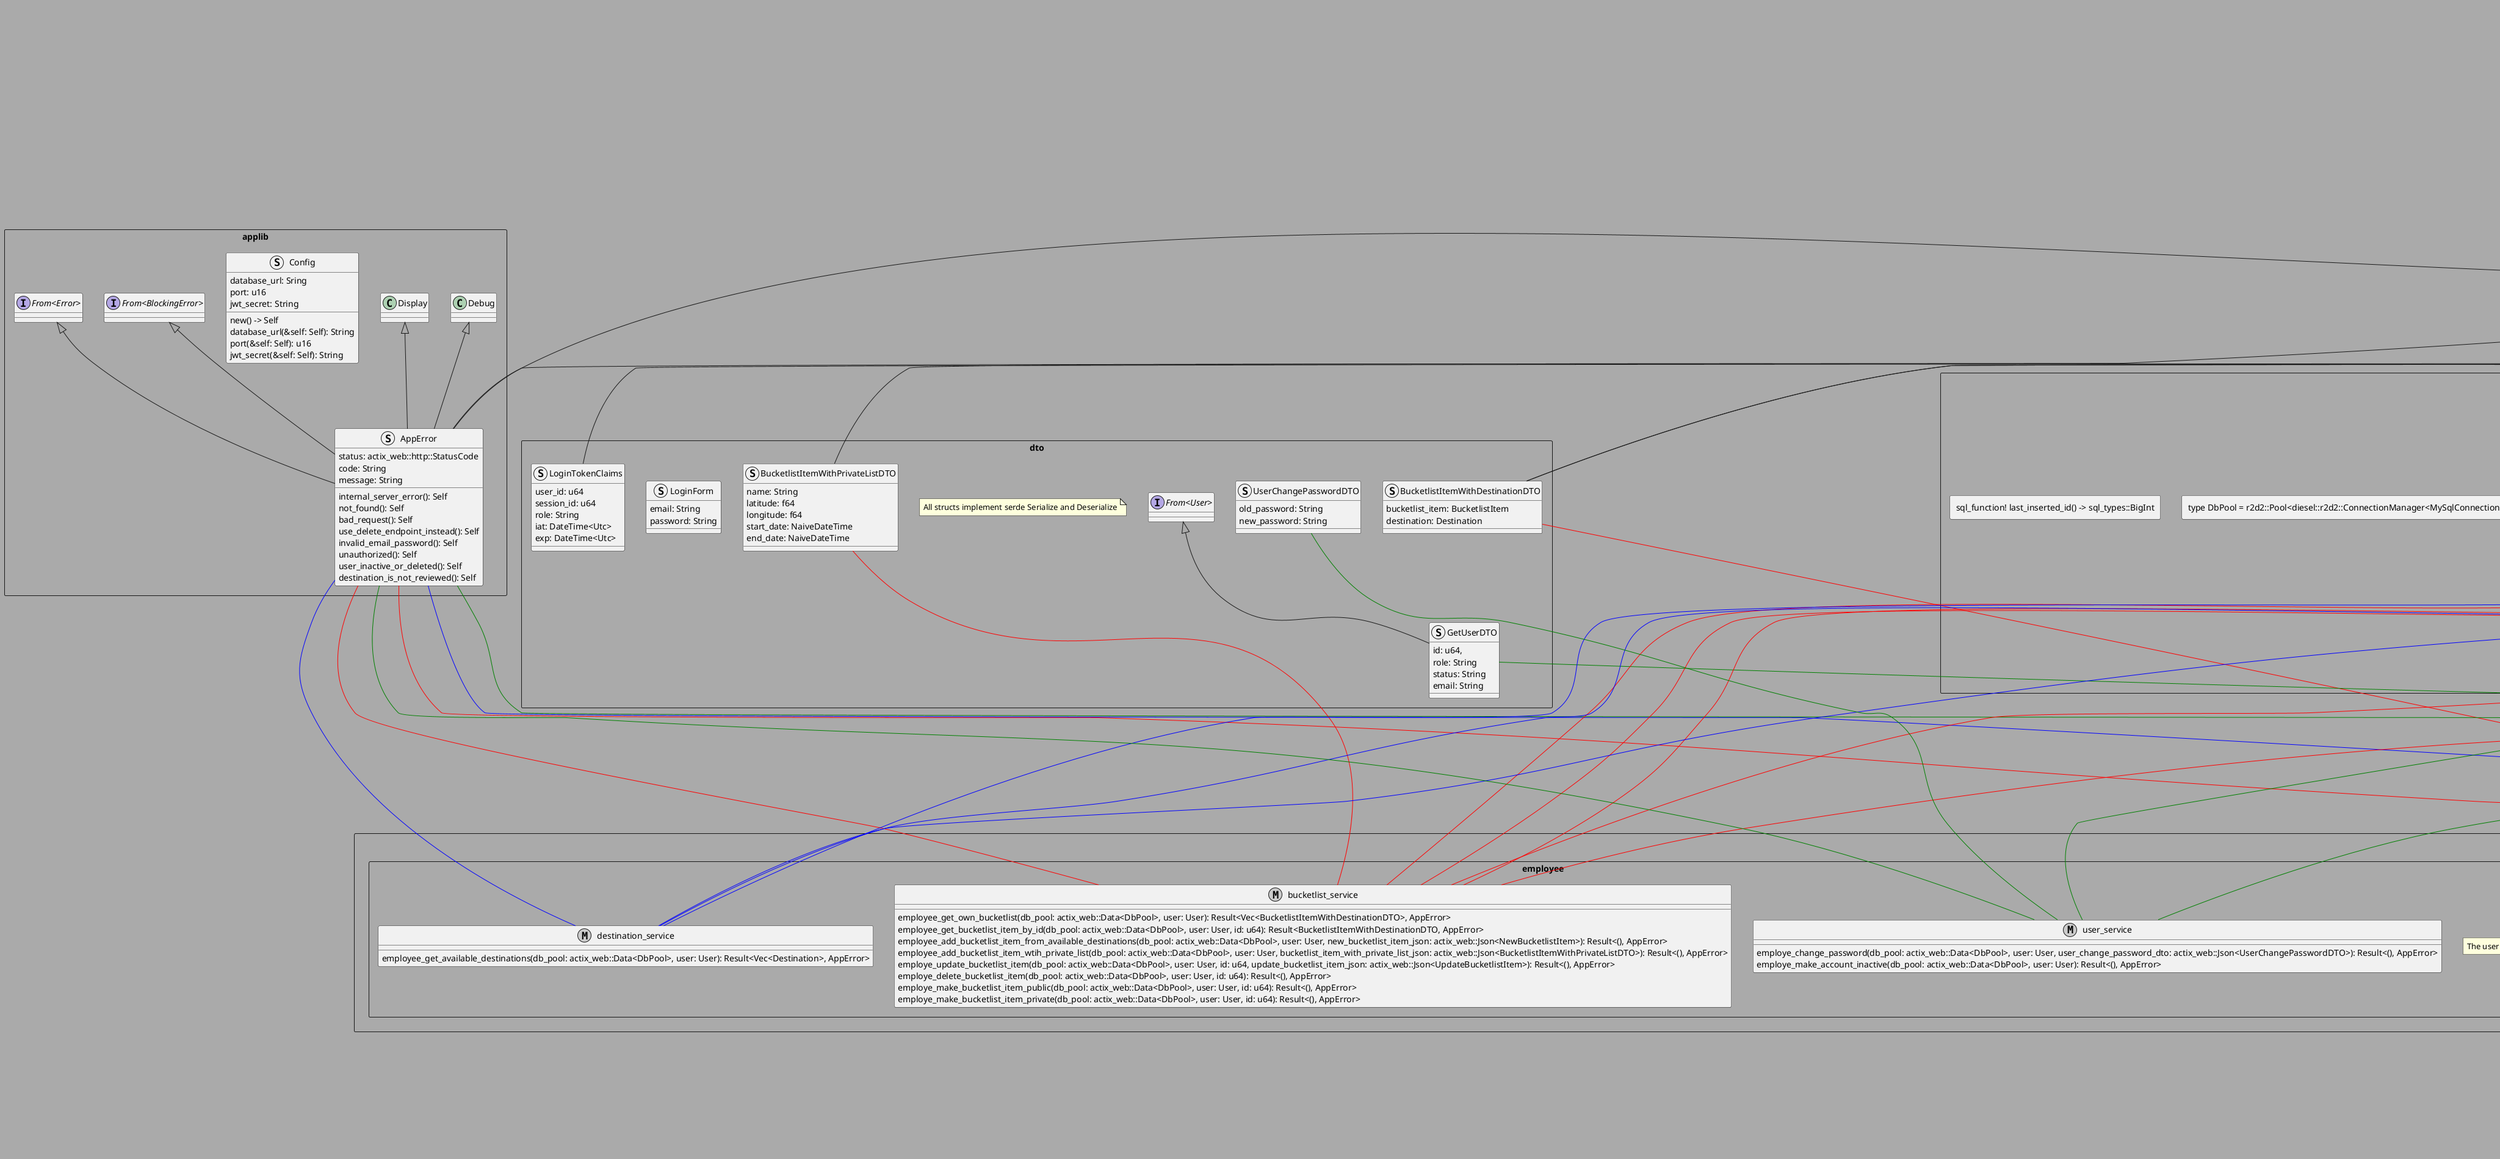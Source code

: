 @startuml
skinparam backgroundColor #AAAAAA

rectangle "dependencies" {
  interface "Eq"
  interface "PartialEq"

  rectangle "jsonwebtoken" {
  }

  rectangle "serde" {
    interface "Serialize"
    interface "Deserialize"
  }

  rectangle "actix_web" {
    interface "FromRequest"
    rectangle "error" {
      struct BlockingError
      interface "ResponseError"
    }
  }

  rectangle "diesel" {
    rectangle "result" {
      struct "Error"
    }
    interface "Selectable"
    interface "Identifiable"
    interface "Queryable"
    interface "Insertable"
    interface "AsChangeset"
  }

  rectangle "chrono" {
    struct "NaiveDateTime"
    struct "DateTime<Utc>"
  }
  
  rectangle "bcrypt" {

  }

}

rectangle "applib" {
  interface "From<BlockingError>"
  interface "From<Error>"
  
  struct "Config" {
    database_url: Sring
    port: u16
    jwt_secret: String
    new() -> Self
    database_url(&self: Self): String
    port(&self: Self): u16
    jwt_secret(&self: Self): String
  }

  struct "AppError" {
    status: actix_web::http::StatusCode
    code: String
    message: String
    internal_server_error(): Self
    not_found(): Self
    bad_request(): Self
    use_delete_endpoint_instead(): Self
    invalid_email_password(): Self
    unauthorized(): Self
    user_inactive_or_deleted(): Self
    destination_is_not_reviewed(): Self
  }
  Serialize <|-- AppError
  Debug <|-- AppError
  Display <|-- AppError
  "From<BlockingError>" <|-- AppError
  "ResponseError" <|-- AppError
  "From<Error>" <|-- AppError
}

rectangle "db" {
  rectangle "model" {
    note "All structs implement serde Serilaize and Deserialize" as N1
    note "All structs starting with 'New' implement diesel Insertable" as N2
    note "All structs starting with 'Update' implement diesel AsChangeset" as N3
    note "All other structs implement diesel Identifiable, Queryable, Selectable" as N4
    note "All enums implement Eq, PartialEq, TryFrom<& str>, Into<& str>" as N5

    rectangle "bucketlist-item"{
      struct BucketlistItem {
        id: u64
        destination_id: u64
        owner_id: u64
        start_date: NaiveDateTime
        end_date: NaiveDateTime
        is_favorite: bool
      }
      struct NewBucketlistItem {
        destination_id: u64
        owner_id: u64
        start_date: NaiveDateTime
        end_date: NaiveDateTime
      }
      struct UpdateBucketlistItem {
        start_date: NaiveDateTime
        end_date: NaiveDateTime
      }

      "NaiveDateTime" ---[#red]- "BucketlistItem"
      "NaiveDateTime" ---[#red]- "NewBucketlistItem"
      "NaiveDateTime" ---[#red]- "UpdateBucketlistItem"
    }
    rectangle "destination" {
      struct Destination {
        id: u64
        owner_id: u64
        visiblity: u64
        is_reviewed: bool
        name: String
        latitude: f64
        longitude: f64
      }

      struct NewDestination {
        id: u64
        owner_id: u64
        visiblity: u64
        is_reviewed: bool
        name: String
        latitude: f64
        longitude: f64
      }
      struct UpdateDestination {
        owner_id: Option<u64>
        visiblity: Option<u64>
        is_reviewed: Option<bool>
        name: Option<String>
        latitude: Option<f64>
        longitude: Option<f64>
      }
      enum VisibilityEnum {
        Public
        Private
      }
    }
    
    rectangle "session" {
      struct Session {
        id: u64,
        user_id: u64,
        start_date: NaiveDateTime,
        end_date: NaiveDateTime
      }
      
      struct NewSession {
        user_id: u64,
        start_date: NaiveDateTime,
        end_date: NaiveDateTime
      }
      
      "NaiveDateTime" ---[#blue]- "Session"
      "NaiveDateTime" ---[#blue]- "NewSession"
    }

    rectangle "user" {
      struct User {
        id: u64
        role: String
        email: String
        password: String
        status: String
      }
      
      struct NewUser {
        role: String
        email: String
        password: String
      }
      
      struct UpdateUser {
        role: Option<String>
        email: Option<String>
        password: Option<String>
        status: Option<String> 
      }

      enum StatusEnum {
        Active
        Inactive
        Deleted
      }
      
      enum RoleEnum {
        Admin
        Employee
      }
    }
    "FromRequest" <|-[#green]- User
  }
  rectangle "predicates" {
    metaclass "destination" as predicates_destinations {
      available_for_user(user_id: u64): Box<dyn BoxableExpression<destinations::table, Db, SqlType = Bool>> 
    }
  }
  
  rectangle "type Db = Mysql" {
  
  }
  
  rectangle "type DbPool = r2d2::Pool<diesel::r2d2::ConnectionManager<MySqlConnection>>" {
  
  }
  
  rectangle "sql_function! last_inserted_id() -> sql_types::BigInt" {
  }

  rectangle "schema" {
    note "Autogenerated by Diesel" as N6
    struct "users" as schema_users
    struct "sessions" as schema_sessions
    struct "bucketlist_items" as schema_bucketlist_items
    struct "destinations" as schema_destinations
  }
}

rectangle "dto" {
  note "All structs implement serde Serialize and Deserialize" as N7
  
  struct BucketlistItemWithDestinationDTO {
    bucketlist_item: BucketlistItem
    destination: Destination
  }

  "BucketlistItem" ---d- "BucketlistItemWithDestinationDTO"
  "Destination" ---d- "BucketlistItemWithDestinationDTO"
  
  struct BucketlistItemWithPrivateListDTO {
    name: String
    latitude: f64
    longitude: f64
    start_date: NaiveDateTime
    end_date: NaiveDateTime
  }

  "NaiveDateTime" ----- "BucketlistItemWithPrivateListDTO"

  struct GetUserDTO {
    id: u64,
    role: String
    status: String
    email: String
  }

  interface "From<User>"

  "From<User>" <|-- "GetUserDTO"

  struct LoginForm {
    email: String
    password: String
  }

  struct LoginTokenClaims {
    user_id: u64
    session_id: u64
    role: String
    iat: DateTime<Utc>
    exp: DateTime<Utc>
  }

  "DateTime<Utc>" ----- "LoginTokenClaims"

  struct UserChangePasswordDTO {
    old_password: String
    new_password: String
  }
}

rectangle guard {
  metaclass "admin" as admin_guard {
    admin_guard(ctx: &actix_web::guard::GuardContext): bool
  }
  metaclass "employee" as employee_guard {
    employee_guard(ctx: &actix_web::guard::GuardContext): bool
  }

  "User" -[#yellow]d-- "admin"
  "RoleEnum" --[#yellow]d- "admin"
  "User" --[#yellow]d- "employee"
  "RoleEnum" --[#yellow]d- "employee"
}

rectangle middleware {
  metaclass "auth_middleware" {
    auth_middleware(req: actix_web::dev::ServiceRequest, credentials: actix_web_httpauth::extractors::bearer::BearerAuth): Result<ServieRequest, (actix_web::error::Error, ServiceRequest)>
  }

  "Session" --[#purple]- "auth_middleware"
  "User" --[#purple]- "auth_middleware"
  "schema_users" --[#purple]- "auth_middleware"
  "schema_sessions" --[#purple]- "auth_middleware"
  "LoginClaims" --[#purple]- "auth_middleware"
}

rectangle "service" {
  note "All services use the type DbPool defined in db module" as N7
  rectangle "admin" {
    metaclass "bucketlist_service" as admin_bucketlist_service {
      admin_get_favorite_bucketlist_items(db_pool: actix_web::Data<DbPool>): Result<Vec<BucketlistItemWithDestinationDTO>, AppError>
    }

    "admin_bucketlist_service" ---[#red]u- schema_users
    "admin_bucketlist_service" ---[#red]u- schema_bucketlist_items
    "admin_bucketlist_service" ---[#red]u- schema_destinations
    "admin_bucketlist_service" ---[#red]u- BucketlistItemWithDestinationDTO
    "admin_bucketlist_service" ---[#red]u- AppError
    
    metaclass "destination_service" as admin_destination_service {
      admin_get_all_destinations(db_pool: actix_web::Data<DbPool>): Result<Vec<Destination>, AppError>
      admin_get_all_unreviewed_destinations(db_pool: actix_web::Data<DbPool>): Result<Vec<Destination>, AppError>
      admin_get_destination_by_id(db_pool: actix_web::Data<DbPool>, id: u64): Result<Destination, AppError>
      admin_create_destination(db_pool: actix_web::Data<DbPool>, destination: actix_web::Json<NewDestination>): Result<(), AppError>
      admin_update_destination(db_pool: actix_web::Data<DbPool>, destination: actix_web::Json<UpdateDestination>): Result<(), AppError>
      admin_delete_destination_by_id(db_pool: actix_web::Data<DbPool>, id: u64): Result<(), AppError>
    }
    
    "admin_destination_service" ---[#blue]u- schema_users
    "admin_destination_service" ---[#blue]u- schema_destinations
    "admin_destination_service" ---[#blue]u- AppError
    "admin_destination_service" ---[#blue]u- Destination
    "admin_destination_service" ---[#blue]u- NewDestination
    "admin_destination_service" ---[#blue]u- UpdateDestination
    
    metaclass "user_service" as admin_user_service {
      admin_get_all_users(db_pool: actix_web::Data<DbPool>): Result<Vec<GetUserDTO>, AppError>
      admin_get_user_by_id(db_pool: actix_web::Data<DbPool>, id: u64): Result<GetUserDTO, AppError>
      admin_create_user(db_pool: actix_web::Data<DbPool>, user: actix_web::Json<NewUser>): Result<(), AppError>
      admin_update_user(db_pool: actix_web::Data<DbPool>, user: actix_web::Json<UpdateUser>): Result<(), AppError>
      admin_delete_user_by_id(db_pool: actix_web::Data<DbPool>, id: u64): Result<(), AppError>
    }
    
    "admin_user_service" ---[#green]u- schema_users
    "admin_user_service" ---[#green]u- AppError
    "admin_user_service" ---[#green]u- User
    "admin_user_service" ---[#green]u- NewUser
    "admin_user_service" ---[#green]u- UpdateUser
    "admin_user_service" ---[#green]u- GetUserDTO

  }
  
  rectangle "employee" {
    note "The user is provided through the authentification middleware " as N8
    
    metaclass "bucketlist_service" as employee_bucketlist_service {
      employee_get_own_bucketlist(db_pool: actix_web::Data<DbPool>, user: User): Result<Vec<BucketlistItemWithDestinationDTO>, AppError>
      employee_get_bucketlist_item_by_id(db_pool: actix_web::Data<DbPool>, user: User, id: u64): Result<BucketlistItemWithDestinationDTO, AppError>
      employee_add_bucketlist_item_from_available_destinations(db_pool: actix_web::Data<DbPool>, user: User, new_bucketlist_item_json: actix_web::Json<NewBucketlistItem>): Result<(), AppError>
      employee_add_bucketlist_item_wtih_private_list(db_pool: actix_web::Data<DbPool>, user: User, bucketlist_item_with_private_list_json: actix_web::Json<BucketlistItemWithPrivateListDTO>): Result<(), AppError>
      employe_update_bucketlist_item(db_pool: actix_web::Data<DbPool>, user: User, id: u64, update_bucketlist_item_json: actix_web::Json<UpdateBucketlistItem>): Result<(), AppError>
      employe_delete_bucketlist_item(db_pool: actix_web::Data<DbPool>, user: User, id: u64): Result<(), AppError>
      employe_make_bucketlist_item_public(db_pool: actix_web::Data<DbPool>, user: User, id: u64): Result<(), AppError>
      employe_make_bucketlist_item_private(db_pool: actix_web::Data<DbPool>, user: User, id: u64): Result<(), AppError>
    }

    "employee_bucketlist_service" ----[#red]u- schema_destinations
    "employee_bucketlist_service" ----[#red]u- schema_bucketlist_items
    "employee_bucketlist_service" ----[#red]u- AppError
    "employee_bucketlist_service" ----[#red]u- NewBucketlistItem
    "employee_bucketlist_service" ----[#red]u- UpdateBucketlistItem
    "employee_bucketlist_service" ----[#red]u- BucketlistItemWithPrivateListDTO
    "employee_bucketlist_service" ----[#red]u- predicates_destinations

    metaclass "destination_service" as employee_destination_service {
      employee_get_available_destinations(db_pool: actix_web::Data<DbPool>, user: User): Result<Vec<Destination>, AppError>
    }

    "employee_destination_service" ----[#blue]u- schema_users
    "employee_destination_service" ----[#blue]u- schema_destinations
    "employee_destination_service" ----[#blue]u- AppError
    "employee_destination_service" ----[#blue]u- predicates_destinations

    metaclass "user_service" as employee_user_service {
      employe_change_password(db_pool: actix_web::Data<DbPool>, user: User, user_change_password_dto: actix_web::Json<UserChangePasswordDTO>): Result<(), AppError>
      employe_make_account_inactive(db_pool: actix_web::Data<DbPool>, user: User): Result<(), AppError>
    }
    
    "employee_user_service" ----[#green]u- schema_users
    "employee_user_service" ----[#green]u- AppError
    "employee_user_service" ----[#green]u- User
    "employee_user_service" ----[#green]u- UserChangePasswordDTO
  }

  metaclass "login_service" {
    login(db_pool: actix_web::Data<DbPool>, login: LoginForm): Result<Session, AppError>
  }
  "login_service" ----[#pink]u- User
  "login_service" ----[#pink]u- Session
  "login_service" ----[#pink]u- schema_users
  "login_service" ----[#pink]u- schema_sessions
}

rectangle "routes" {
  note "All routes have a corresponding method in services. They all return Result<actix_web::HttpResponse, AppError>" as N9
}

"routes" -----u[#pink]- admin_guard
"routes" -----u[#pink]- employee_guard
"routes" -----u[#pink]- auth_middleware

@enduml
